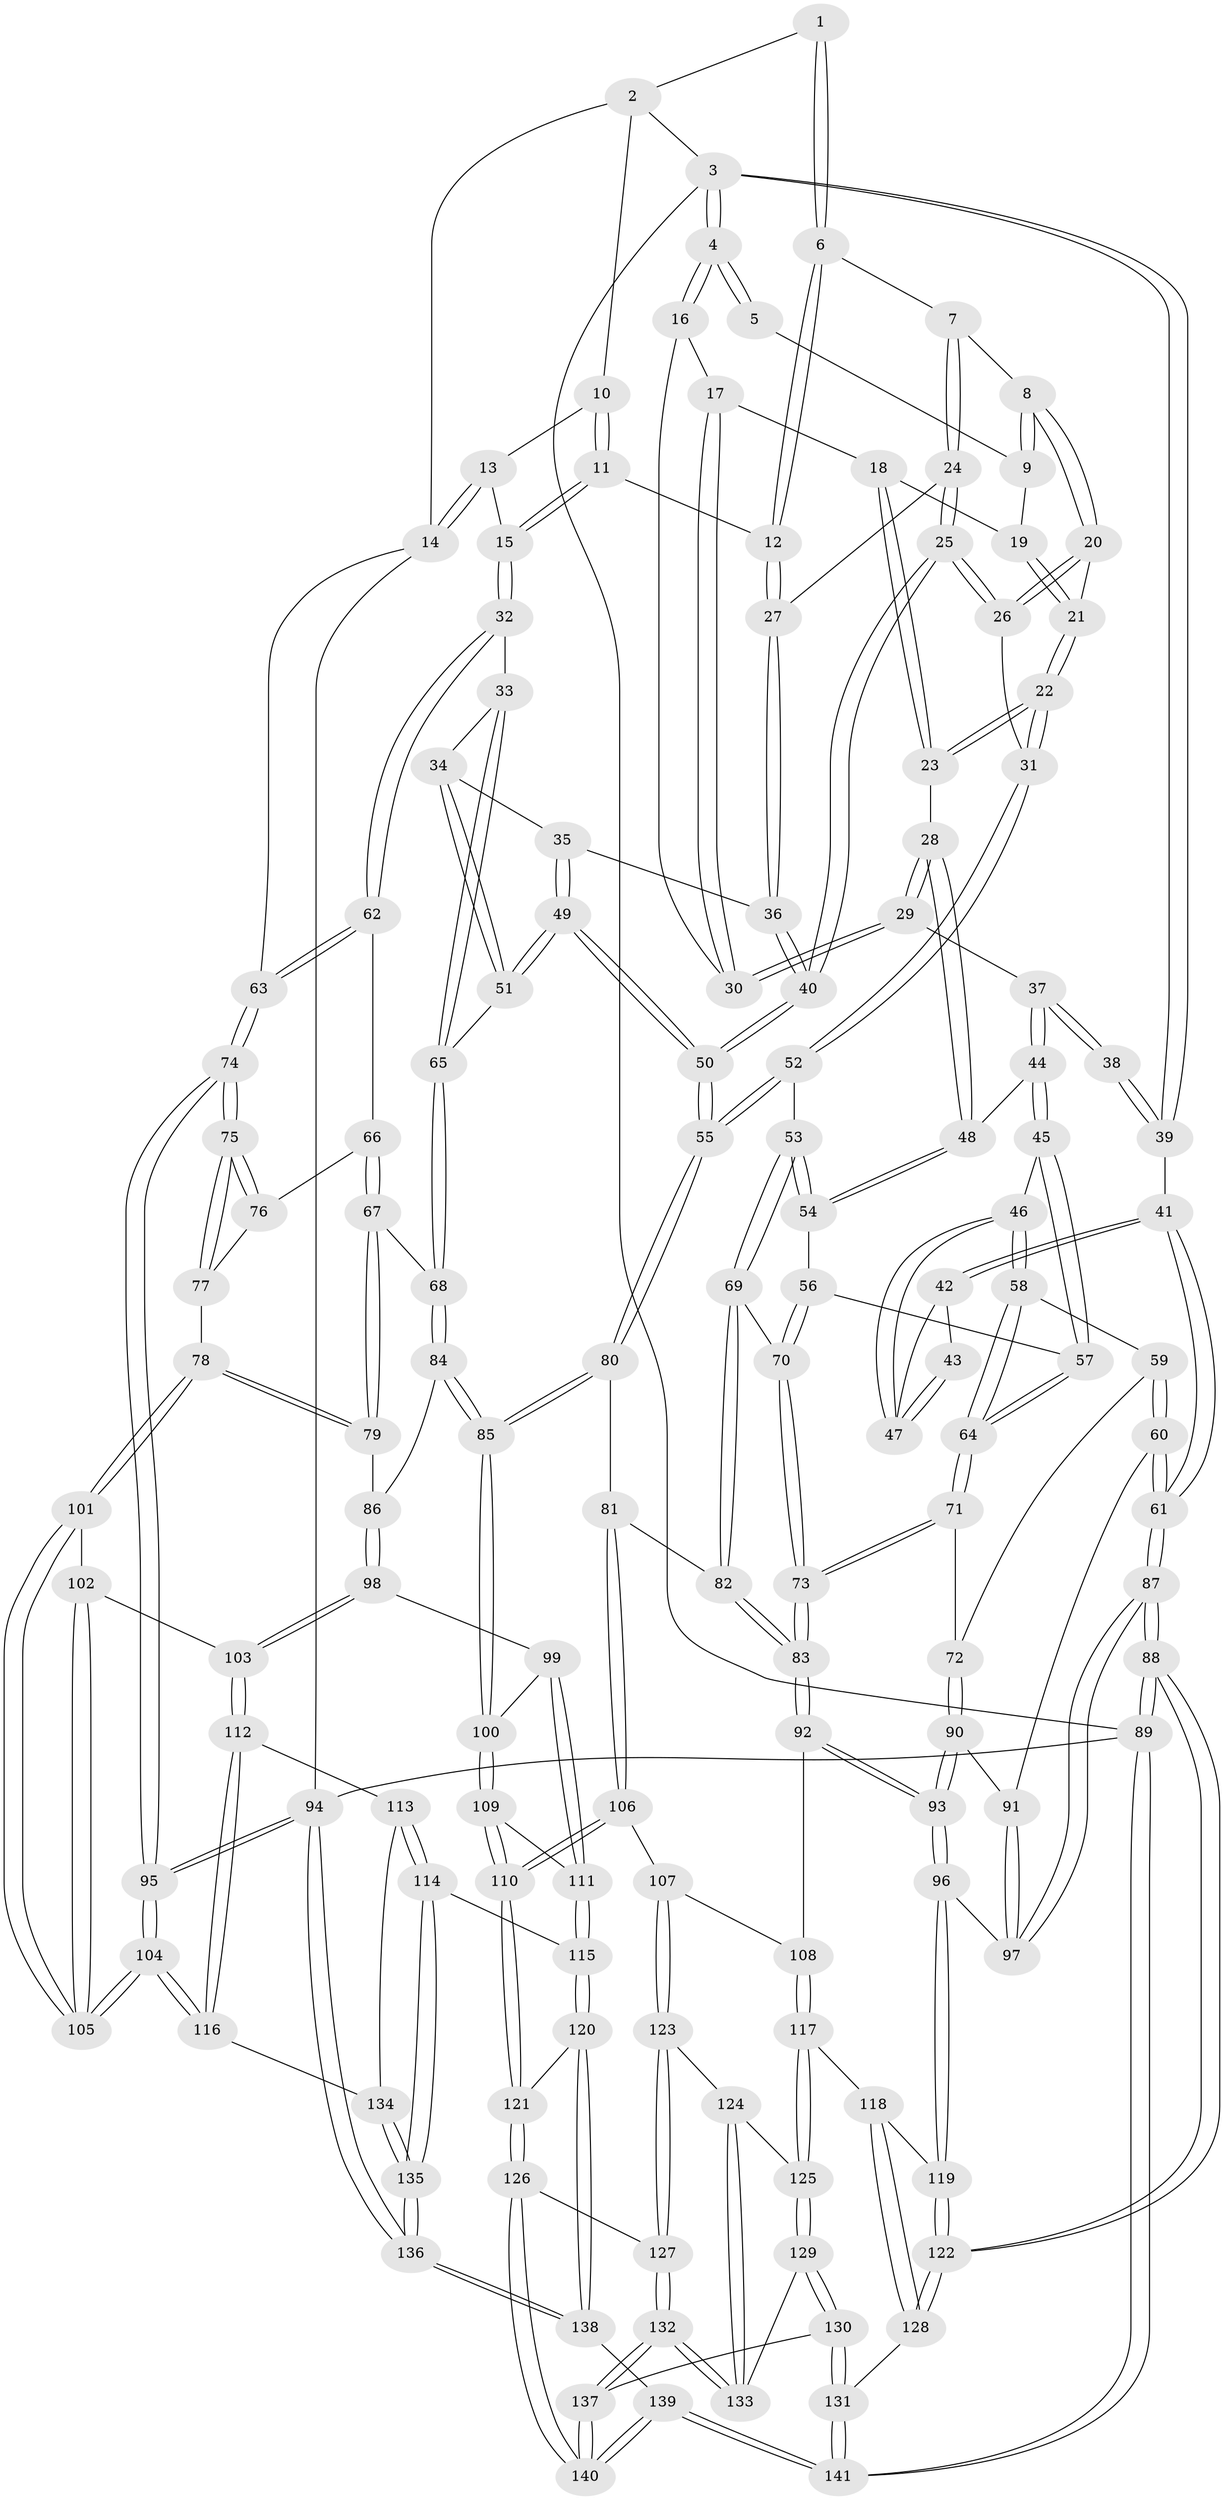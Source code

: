 // coarse degree distribution, {3: 0.1, 4: 0.43333333333333335, 5: 0.37777777777777777, 6: 0.06666666666666667, 1: 0.011111111111111112, 2: 0.011111111111111112}
// Generated by graph-tools (version 1.1) at 2025/42/03/06/25 10:42:35]
// undirected, 141 vertices, 349 edges
graph export_dot {
graph [start="1"]
  node [color=gray90,style=filled];
  1 [pos="+0.6235713141132508+0"];
  2 [pos="+0.7769115969580311+0"];
  3 [pos="+0+0"];
  4 [pos="+0+0"];
  5 [pos="+0.3452770120806561+0"];
  6 [pos="+0.6135178979025031+0"];
  7 [pos="+0.5363639206452706+0.10723968774751574"];
  8 [pos="+0.5259769056189155+0.10761546837567632"];
  9 [pos="+0.3323092411902001+0.03643598884687945"];
  10 [pos="+0.8394047688800669+0"];
  11 [pos="+0.8349473334138096+0.13068874543337078"];
  12 [pos="+0.7108089433641169+0.14368654902893097"];
  13 [pos="+0.9482985177382649+0.045443960562967775"];
  14 [pos="+1+0"];
  15 [pos="+0.9516131609186008+0.260183040005625"];
  16 [pos="+0+0"];
  17 [pos="+0.23057655748821757+0.11520971851324077"];
  18 [pos="+0.2798643669664472+0.09587326320379418"];
  19 [pos="+0.32889300978101+0.04698499210018132"];
  20 [pos="+0.4273417485280085+0.15600321294765573"];
  21 [pos="+0.38955079319640834+0.14252090490624705"];
  22 [pos="+0.347287807727459+0.28573775852771494"];
  23 [pos="+0.32462712531486826+0.28440461672075146"];
  24 [pos="+0.542890035727086+0.13626721041797357"];
  25 [pos="+0.5067462520725521+0.2978271067039254"];
  26 [pos="+0.49307388564039595+0.29602353482818083"];
  27 [pos="+0.6804516622395117+0.20104998284227393"];
  28 [pos="+0.3145362987080117+0.28780954108214735"];
  29 [pos="+0.17155766775446954+0.19734773968635158"];
  30 [pos="+0.17731844155064977+0.18184699090645343"];
  31 [pos="+0.3989464060604502+0.30784278297631434"];
  32 [pos="+0.9708866564313935+0.2885576276209141"];
  33 [pos="+0.9099695315706603+0.3057138202085355"];
  34 [pos="+0.7413076034426183+0.29094901933935974"];
  35 [pos="+0.727355261960317+0.28360119154000774"];
  36 [pos="+0.6768741741589097+0.24824430944144493"];
  37 [pos="+0.16406817938941243+0.20288888018396217"];
  38 [pos="+0.14000434113831944+0.20807077224054768"];
  39 [pos="+0+0.12591319330092918"];
  40 [pos="+0.5397781701560448+0.3220822897046878"];
  41 [pos="+0+0.26524960458293506"];
  42 [pos="+0.04500983928189667+0.3393932145940786"];
  43 [pos="+0.13734732718908818+0.21381343967673547"];
  44 [pos="+0.18027172050503595+0.3544755484125142"];
  45 [pos="+0.15591919972748713+0.3773410742065812"];
  46 [pos="+0.1044337197446652+0.36618692940337993"];
  47 [pos="+0.10399781397133898+0.3658914226923256"];
  48 [pos="+0.27786563488155985+0.3264406197404289"];
  49 [pos="+0.589738999222867+0.4836388541873282"];
  50 [pos="+0.5857880074276796+0.4846423353590004"];
  51 [pos="+0.6934054288892773+0.46422606610177575"];
  52 [pos="+0.37290364492855593+0.4636363402188219"];
  53 [pos="+0.3435089554670179+0.47334198456719256"];
  54 [pos="+0.29205612809074566+0.44517442538263324"];
  55 [pos="+0.5550106990219572+0.5423678788346173"];
  56 [pos="+0.2799784692692396+0.4478943337934178"];
  57 [pos="+0.17790427358851277+0.4425544792390615"];
  58 [pos="+0.06294286241162428+0.45768277967636223"];
  59 [pos="+0.0498726691470718+0.46916511670831623"];
  60 [pos="+0+0.4961904709637717"];
  61 [pos="+0+0.49561542906258443"];
  62 [pos="+0.9811709262702528+0.2921964035913213"];
  63 [pos="+1+0.3008416784978923"];
  64 [pos="+0.16647151417631537+0.48435985944567395"];
  65 [pos="+0.739690116143062+0.46968594209994463"];
  66 [pos="+0.9005046892673307+0.4797075512490483"];
  67 [pos="+0.8261023873813953+0.531251111059318"];
  68 [pos="+0.7656312783736083+0.49615943588945666"];
  69 [pos="+0.3328743656485999+0.500864987435889"];
  70 [pos="+0.23771778982881678+0.5260070934131034"];
  71 [pos="+0.16459433191896983+0.5212815849630914"];
  72 [pos="+0.11257685648005539+0.5487478759168809"];
  73 [pos="+0.20650475895376827+0.5519413582044859"];
  74 [pos="+1+0.6274736579190652"];
  75 [pos="+1+0.6054067375223106"];
  76 [pos="+0.9107859880522303+0.4993794485578099"];
  77 [pos="+0.9249494491834537+0.6024348355046664"];
  78 [pos="+0.8831072212712162+0.6165637805485688"];
  79 [pos="+0.8414328426423865+0.5982062112480868"];
  80 [pos="+0.5548193733482115+0.545910678241883"];
  81 [pos="+0.5206574240724939+0.5925072514687428"];
  82 [pos="+0.32073689500306446+0.5771117406546098"];
  83 [pos="+0.2633724720026605+0.644377435353167"];
  84 [pos="+0.7411432099574632+0.6107031494214851"];
  85 [pos="+0.6738221134753086+0.6449782490122165"];
  86 [pos="+0.8234532665385191+0.6108991284283551"];
  87 [pos="+0+0.8046073120100516"];
  88 [pos="+0+1"];
  89 [pos="+0+1"];
  90 [pos="+0.07975830064610953+0.587429194393079"];
  91 [pos="+0.013106558796023052+0.5770192379512677"];
  92 [pos="+0.26245735490951894+0.6599658751806985"];
  93 [pos="+0.12894144988314982+0.7215921235762557"];
  94 [pos="+1+1"];
  95 [pos="+1+0.863075338236382"];
  96 [pos="+0.12298865786692999+0.7311639423013071"];
  97 [pos="+0.022499507263400737+0.7367021882253258"];
  98 [pos="+0.7782212228345959+0.729718874391546"];
  99 [pos="+0.7644496679918666+0.7304558582356866"];
  100 [pos="+0.6759888016953421+0.6502678005135423"];
  101 [pos="+0.8844660847190485+0.6328199696777157"];
  102 [pos="+0.8117073796762329+0.736262517984336"];
  103 [pos="+0.7945563681053203+0.736767978831106"];
  104 [pos="+1+0.8330074453751318"];
  105 [pos="+0.923887949473976+0.7553914941775706"];
  106 [pos="+0.4670926382813016+0.7193269727133091"];
  107 [pos="+0.45680680282271463+0.7235098746781276"];
  108 [pos="+0.3375090591334494+0.7233349598198298"];
  109 [pos="+0.6222647095985003+0.7822672737276692"];
  110 [pos="+0.5862177909050023+0.8290828870698672"];
  111 [pos="+0.7573426678005435+0.7405093942825339"];
  112 [pos="+0.817722031535549+0.8328293007452744"];
  113 [pos="+0.763644724218051+0.8725178676606802"];
  114 [pos="+0.7082491411350452+0.8884050420629552"];
  115 [pos="+0.7010571554209082+0.8875262110710519"];
  116 [pos="+0.9407754427129331+0.8618918065878323"];
  117 [pos="+0.2989900203626445+0.8209859316008266"];
  118 [pos="+0.13906355400933718+0.7924274268863385"];
  119 [pos="+0.13582917195540267+0.7866874064174012"];
  120 [pos="+0.700566870879795+0.8876899613297264"];
  121 [pos="+0.5969187634255764+0.8590727603910551"];
  122 [pos="+0+0.9990915832231927"];
  123 [pos="+0.42167650981553506+0.8507426628104663"];
  124 [pos="+0.3966474279053639+0.8645227986949443"];
  125 [pos="+0.30131278351192475+0.8576312560847367"];
  126 [pos="+0.5686192497651034+0.89902945412243"];
  127 [pos="+0.45373799112209884+0.895550011752479"];
  128 [pos="+0.16156146201986676+0.9126714167672522"];
  129 [pos="+0.28331098028162094+0.9056155308333895"];
  130 [pos="+0.2651655703494107+0.933400857841694"];
  131 [pos="+0.22739175567300698+0.9616325303030532"];
  132 [pos="+0.41773952289874283+0.9609975166206"];
  133 [pos="+0.38795620745712744+0.914803000164913"];
  134 [pos="+0.8675909980944314+0.9169955839817725"];
  135 [pos="+0.8276327537639876+0.9806297867091371"];
  136 [pos="+0.8527069751163803+1"];
  137 [pos="+0.4172996450280206+0.9862980362551975"];
  138 [pos="+0.6923902822584659+1"];
  139 [pos="+0.5082402829381011+1"];
  140 [pos="+0.5032261614831292+1"];
  141 [pos="+0.22463193756512193+1"];
  1 -- 2;
  1 -- 6;
  1 -- 6;
  2 -- 3;
  2 -- 10;
  2 -- 14;
  3 -- 4;
  3 -- 4;
  3 -- 39;
  3 -- 39;
  3 -- 89;
  4 -- 5;
  4 -- 5;
  4 -- 16;
  4 -- 16;
  5 -- 9;
  6 -- 7;
  6 -- 12;
  6 -- 12;
  7 -- 8;
  7 -- 24;
  7 -- 24;
  8 -- 9;
  8 -- 9;
  8 -- 20;
  8 -- 20;
  9 -- 19;
  10 -- 11;
  10 -- 11;
  10 -- 13;
  11 -- 12;
  11 -- 15;
  11 -- 15;
  12 -- 27;
  12 -- 27;
  13 -- 14;
  13 -- 14;
  13 -- 15;
  14 -- 63;
  14 -- 94;
  15 -- 32;
  15 -- 32;
  16 -- 17;
  16 -- 30;
  17 -- 18;
  17 -- 30;
  17 -- 30;
  18 -- 19;
  18 -- 23;
  18 -- 23;
  19 -- 21;
  19 -- 21;
  20 -- 21;
  20 -- 26;
  20 -- 26;
  21 -- 22;
  21 -- 22;
  22 -- 23;
  22 -- 23;
  22 -- 31;
  22 -- 31;
  23 -- 28;
  24 -- 25;
  24 -- 25;
  24 -- 27;
  25 -- 26;
  25 -- 26;
  25 -- 40;
  25 -- 40;
  26 -- 31;
  27 -- 36;
  27 -- 36;
  28 -- 29;
  28 -- 29;
  28 -- 48;
  28 -- 48;
  29 -- 30;
  29 -- 30;
  29 -- 37;
  31 -- 52;
  31 -- 52;
  32 -- 33;
  32 -- 62;
  32 -- 62;
  33 -- 34;
  33 -- 65;
  33 -- 65;
  34 -- 35;
  34 -- 51;
  34 -- 51;
  35 -- 36;
  35 -- 49;
  35 -- 49;
  36 -- 40;
  36 -- 40;
  37 -- 38;
  37 -- 38;
  37 -- 44;
  37 -- 44;
  38 -- 39;
  38 -- 39;
  39 -- 41;
  40 -- 50;
  40 -- 50;
  41 -- 42;
  41 -- 42;
  41 -- 61;
  41 -- 61;
  42 -- 43;
  42 -- 47;
  43 -- 47;
  43 -- 47;
  44 -- 45;
  44 -- 45;
  44 -- 48;
  45 -- 46;
  45 -- 57;
  45 -- 57;
  46 -- 47;
  46 -- 47;
  46 -- 58;
  46 -- 58;
  48 -- 54;
  48 -- 54;
  49 -- 50;
  49 -- 50;
  49 -- 51;
  49 -- 51;
  50 -- 55;
  50 -- 55;
  51 -- 65;
  52 -- 53;
  52 -- 55;
  52 -- 55;
  53 -- 54;
  53 -- 54;
  53 -- 69;
  53 -- 69;
  54 -- 56;
  55 -- 80;
  55 -- 80;
  56 -- 57;
  56 -- 70;
  56 -- 70;
  57 -- 64;
  57 -- 64;
  58 -- 59;
  58 -- 64;
  58 -- 64;
  59 -- 60;
  59 -- 60;
  59 -- 72;
  60 -- 61;
  60 -- 61;
  60 -- 91;
  61 -- 87;
  61 -- 87;
  62 -- 63;
  62 -- 63;
  62 -- 66;
  63 -- 74;
  63 -- 74;
  64 -- 71;
  64 -- 71;
  65 -- 68;
  65 -- 68;
  66 -- 67;
  66 -- 67;
  66 -- 76;
  67 -- 68;
  67 -- 79;
  67 -- 79;
  68 -- 84;
  68 -- 84;
  69 -- 70;
  69 -- 82;
  69 -- 82;
  70 -- 73;
  70 -- 73;
  71 -- 72;
  71 -- 73;
  71 -- 73;
  72 -- 90;
  72 -- 90;
  73 -- 83;
  73 -- 83;
  74 -- 75;
  74 -- 75;
  74 -- 95;
  74 -- 95;
  75 -- 76;
  75 -- 76;
  75 -- 77;
  75 -- 77;
  76 -- 77;
  77 -- 78;
  78 -- 79;
  78 -- 79;
  78 -- 101;
  78 -- 101;
  79 -- 86;
  80 -- 81;
  80 -- 85;
  80 -- 85;
  81 -- 82;
  81 -- 106;
  81 -- 106;
  82 -- 83;
  82 -- 83;
  83 -- 92;
  83 -- 92;
  84 -- 85;
  84 -- 85;
  84 -- 86;
  85 -- 100;
  85 -- 100;
  86 -- 98;
  86 -- 98;
  87 -- 88;
  87 -- 88;
  87 -- 97;
  87 -- 97;
  88 -- 89;
  88 -- 89;
  88 -- 122;
  88 -- 122;
  89 -- 141;
  89 -- 141;
  89 -- 94;
  90 -- 91;
  90 -- 93;
  90 -- 93;
  91 -- 97;
  91 -- 97;
  92 -- 93;
  92 -- 93;
  92 -- 108;
  93 -- 96;
  93 -- 96;
  94 -- 95;
  94 -- 95;
  94 -- 136;
  94 -- 136;
  95 -- 104;
  95 -- 104;
  96 -- 97;
  96 -- 119;
  96 -- 119;
  98 -- 99;
  98 -- 103;
  98 -- 103;
  99 -- 100;
  99 -- 111;
  99 -- 111;
  100 -- 109;
  100 -- 109;
  101 -- 102;
  101 -- 105;
  101 -- 105;
  102 -- 103;
  102 -- 105;
  102 -- 105;
  103 -- 112;
  103 -- 112;
  104 -- 105;
  104 -- 105;
  104 -- 116;
  104 -- 116;
  106 -- 107;
  106 -- 110;
  106 -- 110;
  107 -- 108;
  107 -- 123;
  107 -- 123;
  108 -- 117;
  108 -- 117;
  109 -- 110;
  109 -- 110;
  109 -- 111;
  110 -- 121;
  110 -- 121;
  111 -- 115;
  111 -- 115;
  112 -- 113;
  112 -- 116;
  112 -- 116;
  113 -- 114;
  113 -- 114;
  113 -- 134;
  114 -- 115;
  114 -- 135;
  114 -- 135;
  115 -- 120;
  115 -- 120;
  116 -- 134;
  117 -- 118;
  117 -- 125;
  117 -- 125;
  118 -- 119;
  118 -- 128;
  118 -- 128;
  119 -- 122;
  119 -- 122;
  120 -- 121;
  120 -- 138;
  120 -- 138;
  121 -- 126;
  121 -- 126;
  122 -- 128;
  122 -- 128;
  123 -- 124;
  123 -- 127;
  123 -- 127;
  124 -- 125;
  124 -- 133;
  124 -- 133;
  125 -- 129;
  125 -- 129;
  126 -- 127;
  126 -- 140;
  126 -- 140;
  127 -- 132;
  127 -- 132;
  128 -- 131;
  129 -- 130;
  129 -- 130;
  129 -- 133;
  130 -- 131;
  130 -- 131;
  130 -- 137;
  131 -- 141;
  131 -- 141;
  132 -- 133;
  132 -- 133;
  132 -- 137;
  132 -- 137;
  134 -- 135;
  134 -- 135;
  135 -- 136;
  135 -- 136;
  136 -- 138;
  136 -- 138;
  137 -- 140;
  137 -- 140;
  138 -- 139;
  139 -- 140;
  139 -- 140;
  139 -- 141;
  139 -- 141;
}
